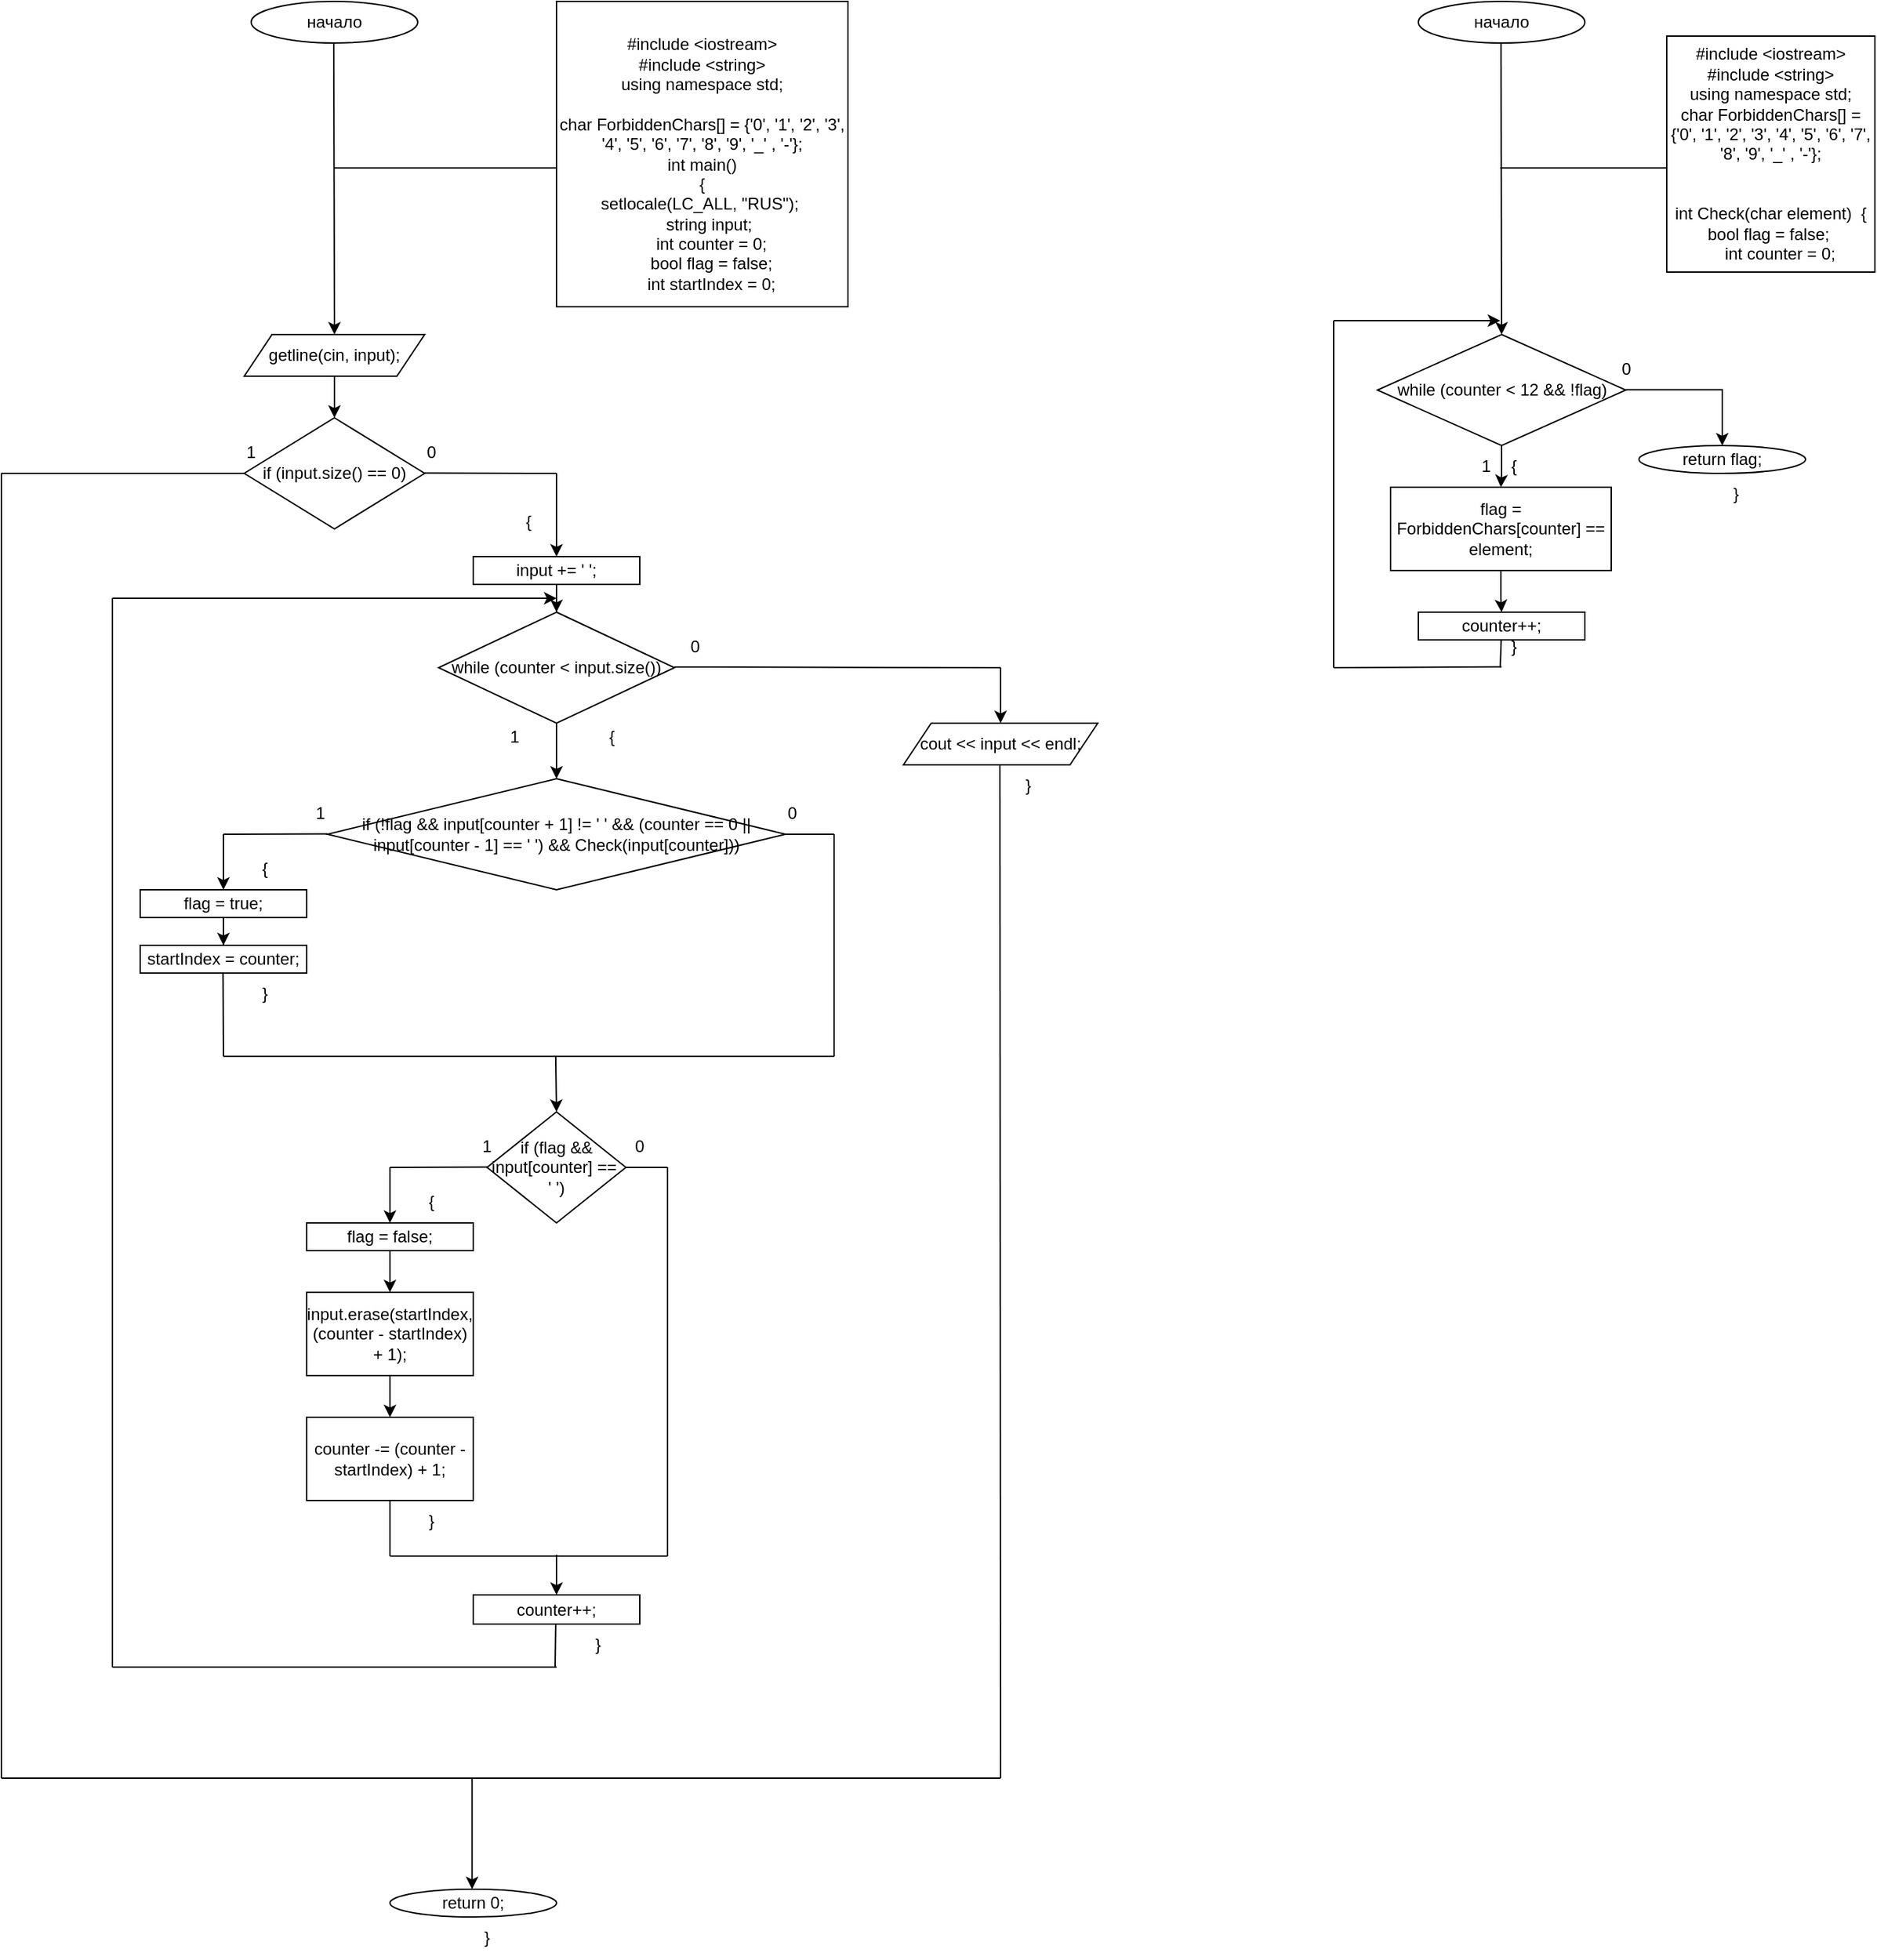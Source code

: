 <mxfile version="23.1.5" type="device">
  <diagram name="Страница — 1" id="jLp-ogEHKo0oMsUgEpOK">
    <mxGraphModel dx="1434" dy="844" grid="1" gridSize="10" guides="1" tooltips="1" connect="1" arrows="1" fold="1" page="1" pageScale="1" pageWidth="827" pageHeight="1169" math="0" shadow="0">
      <root>
        <mxCell id="0" />
        <mxCell id="1" parent="0" />
        <mxCell id="umgBaWDRt0BDjRgJaaFK-1" value="начало" style="ellipse;whiteSpace=wrap;html=1;" vertex="1" parent="1">
          <mxGeometry x="340" width="120" height="30" as="geometry" />
        </mxCell>
        <mxCell id="umgBaWDRt0BDjRgJaaFK-2" value="" style="endArrow=classic;html=1;rounded=0;" edge="1" parent="1">
          <mxGeometry width="50" height="50" relative="1" as="geometry">
            <mxPoint x="399.5" y="30" as="sourcePoint" />
            <mxPoint x="400" y="240" as="targetPoint" />
          </mxGeometry>
        </mxCell>
        <mxCell id="umgBaWDRt0BDjRgJaaFK-3" value="" style="endArrow=none;html=1;rounded=0;" edge="1" parent="1">
          <mxGeometry width="50" height="50" relative="1" as="geometry">
            <mxPoint x="400" y="120" as="sourcePoint" />
            <mxPoint x="560" y="120" as="targetPoint" />
          </mxGeometry>
        </mxCell>
        <mxCell id="umgBaWDRt0BDjRgJaaFK-4" value="&lt;br&gt;&lt;div&gt;#include &amp;lt;iostream&amp;gt;&lt;/div&gt;&lt;div&gt;#include &amp;lt;string&amp;gt;&lt;/div&gt;&lt;div&gt;using namespace std;&lt;/div&gt;&lt;div&gt;&lt;br&gt;&lt;/div&gt;char ForbiddenChars[] = {&#39;0&#39;, &#39;1&#39;, &#39;2&#39;, &#39;3&#39;, &#39;4&#39;, &#39;5&#39;, &#39;6&#39;, &#39;7&#39;, &#39;8&#39;, &#39;9&#39;, &#39;_&#39; , &#39;-&#39;};&lt;br&gt;&lt;div&gt;&lt;div&gt;int main()&lt;/div&gt;&lt;div&gt;{&lt;/div&gt;&lt;div&gt;setlocale(LC_ALL, &quot;RUS&quot;);&amp;nbsp;&lt;span style=&quot;&quot;&gt;&lt;/span&gt;&lt;/div&gt;&lt;div&gt;&lt;span style=&quot;&quot;&gt;&lt;span style=&quot;&quot;&gt;&lt;span style=&quot;white-space: pre;&quot;&gt;&amp;nbsp;&amp;nbsp;&amp;nbsp;&amp;nbsp;&lt;/span&gt;&lt;/span&gt;string input;&amp;nbsp;&lt;/span&gt;&lt;/div&gt;&lt;div&gt;&lt;span style=&quot;&quot;&gt;&lt;span style=&quot;&quot;&gt;&lt;span style=&quot;white-space: pre;&quot;&gt;&amp;nbsp;&amp;nbsp;&amp;nbsp;&amp;nbsp;&lt;/span&gt;&lt;/span&gt;int counter = 0;&lt;/span&gt;&lt;/div&gt;&lt;div&gt;&lt;span style=&quot;&quot;&gt;&lt;span style=&quot;&quot;&gt;&lt;span style=&quot;white-space: pre;&quot;&gt;&amp;nbsp;&amp;nbsp;&amp;nbsp;&amp;nbsp;&lt;/span&gt;&lt;/span&gt;bool flag = false;&lt;/span&gt;&lt;/div&gt;&lt;div&gt;&lt;span style=&quot;&quot;&gt;&lt;span style=&quot;&quot;&gt;&lt;span style=&quot;white-space: pre;&quot;&gt;&amp;nbsp;&amp;nbsp;&amp;nbsp;&amp;nbsp;&lt;/span&gt;&lt;/span&gt;int startIndex = 0;&lt;/span&gt;&lt;/div&gt;&lt;/div&gt;" style="rounded=0;whiteSpace=wrap;html=1;" vertex="1" parent="1">
          <mxGeometry x="560" width="210" height="220" as="geometry" />
        </mxCell>
        <mxCell id="umgBaWDRt0BDjRgJaaFK-7" style="edgeStyle=orthogonalEdgeStyle;rounded=0;orthogonalLoop=1;jettySize=auto;html=1;entryX=0.5;entryY=0;entryDx=0;entryDy=0;" edge="1" parent="1" source="umgBaWDRt0BDjRgJaaFK-5" target="umgBaWDRt0BDjRgJaaFK-6">
          <mxGeometry relative="1" as="geometry" />
        </mxCell>
        <mxCell id="umgBaWDRt0BDjRgJaaFK-5" value="getline(cin, input);" style="shape=parallelogram;perimeter=parallelogramPerimeter;whiteSpace=wrap;html=1;fixedSize=1;" vertex="1" parent="1">
          <mxGeometry x="335" y="240" width="130" height="30" as="geometry" />
        </mxCell>
        <mxCell id="umgBaWDRt0BDjRgJaaFK-6" value="if (input.size() == 0)" style="rhombus;whiteSpace=wrap;html=1;" vertex="1" parent="1">
          <mxGeometry x="335" y="300" width="130" height="80" as="geometry" />
        </mxCell>
        <mxCell id="umgBaWDRt0BDjRgJaaFK-8" value="" style="endArrow=none;html=1;rounded=0;" edge="1" parent="1">
          <mxGeometry width="50" height="50" relative="1" as="geometry">
            <mxPoint x="465" y="339.71" as="sourcePoint" />
            <mxPoint x="560" y="340" as="targetPoint" />
          </mxGeometry>
        </mxCell>
        <mxCell id="umgBaWDRt0BDjRgJaaFK-9" value="0" style="text;html=1;align=center;verticalAlign=middle;whiteSpace=wrap;rounded=0;" vertex="1" parent="1">
          <mxGeometry x="440" y="310" width="60" height="30" as="geometry" />
        </mxCell>
        <mxCell id="umgBaWDRt0BDjRgJaaFK-10" value="" style="endArrow=classic;html=1;rounded=0;" edge="1" parent="1">
          <mxGeometry width="50" height="50" relative="1" as="geometry">
            <mxPoint x="560" y="340" as="sourcePoint" />
            <mxPoint x="560" y="400" as="targetPoint" />
          </mxGeometry>
        </mxCell>
        <mxCell id="umgBaWDRt0BDjRgJaaFK-13" style="edgeStyle=orthogonalEdgeStyle;rounded=0;orthogonalLoop=1;jettySize=auto;html=1;entryX=0.5;entryY=0;entryDx=0;entryDy=0;" edge="1" parent="1" source="umgBaWDRt0BDjRgJaaFK-11" target="umgBaWDRt0BDjRgJaaFK-12">
          <mxGeometry relative="1" as="geometry" />
        </mxCell>
        <mxCell id="umgBaWDRt0BDjRgJaaFK-11" value="input += &#39; &#39;;" style="rounded=0;whiteSpace=wrap;html=1;" vertex="1" parent="1">
          <mxGeometry x="500" y="400" width="120" height="20" as="geometry" />
        </mxCell>
        <mxCell id="umgBaWDRt0BDjRgJaaFK-15" style="edgeStyle=orthogonalEdgeStyle;rounded=0;orthogonalLoop=1;jettySize=auto;html=1;entryX=0.5;entryY=0;entryDx=0;entryDy=0;" edge="1" parent="1" source="umgBaWDRt0BDjRgJaaFK-12" target="umgBaWDRt0BDjRgJaaFK-14">
          <mxGeometry relative="1" as="geometry" />
        </mxCell>
        <mxCell id="umgBaWDRt0BDjRgJaaFK-12" value="while (counter &amp;lt; input.size())" style="rhombus;whiteSpace=wrap;html=1;" vertex="1" parent="1">
          <mxGeometry x="475" y="440" width="170" height="80" as="geometry" />
        </mxCell>
        <mxCell id="umgBaWDRt0BDjRgJaaFK-14" value="if (!flag &amp;amp;&amp;amp; input[counter + 1] != &#39; &#39; &amp;amp;&amp;amp; (counter == 0 || input[counter - 1] == &#39; &#39;) &amp;amp;&amp;amp; Check(input[counter]))" style="rhombus;whiteSpace=wrap;html=1;" vertex="1" parent="1">
          <mxGeometry x="395" y="560" width="330" height="80" as="geometry" />
        </mxCell>
        <mxCell id="umgBaWDRt0BDjRgJaaFK-16" value="1" style="text;html=1;align=center;verticalAlign=middle;whiteSpace=wrap;rounded=0;" vertex="1" parent="1">
          <mxGeometry x="500" y="514.5" width="60" height="30" as="geometry" />
        </mxCell>
        <mxCell id="umgBaWDRt0BDjRgJaaFK-17" value="{" style="text;html=1;align=center;verticalAlign=middle;whiteSpace=wrap;rounded=0;" vertex="1" parent="1">
          <mxGeometry x="570" y="514.5" width="60" height="30" as="geometry" />
        </mxCell>
        <mxCell id="umgBaWDRt0BDjRgJaaFK-18" value="" style="endArrow=none;html=1;rounded=0;" edge="1" parent="1">
          <mxGeometry width="50" height="50" relative="1" as="geometry">
            <mxPoint x="320" y="600" as="sourcePoint" />
            <mxPoint x="395" y="599.71" as="targetPoint" />
          </mxGeometry>
        </mxCell>
        <mxCell id="umgBaWDRt0BDjRgJaaFK-19" value="1" style="text;html=1;align=center;verticalAlign=middle;whiteSpace=wrap;rounded=0;" vertex="1" parent="1">
          <mxGeometry x="360" y="570" width="60" height="30" as="geometry" />
        </mxCell>
        <mxCell id="umgBaWDRt0BDjRgJaaFK-20" value="" style="endArrow=classic;html=1;rounded=0;" edge="1" parent="1">
          <mxGeometry width="50" height="50" relative="1" as="geometry">
            <mxPoint x="320" y="600" as="sourcePoint" />
            <mxPoint x="320" y="640" as="targetPoint" />
          </mxGeometry>
        </mxCell>
        <mxCell id="umgBaWDRt0BDjRgJaaFK-23" style="edgeStyle=orthogonalEdgeStyle;rounded=0;orthogonalLoop=1;jettySize=auto;html=1;entryX=0.5;entryY=0;entryDx=0;entryDy=0;" edge="1" parent="1" source="umgBaWDRt0BDjRgJaaFK-21" target="umgBaWDRt0BDjRgJaaFK-22">
          <mxGeometry relative="1" as="geometry" />
        </mxCell>
        <mxCell id="umgBaWDRt0BDjRgJaaFK-21" value="flag = true;" style="rounded=0;whiteSpace=wrap;html=1;" vertex="1" parent="1">
          <mxGeometry x="260" y="640" width="120" height="20" as="geometry" />
        </mxCell>
        <mxCell id="umgBaWDRt0BDjRgJaaFK-22" value="startIndex = counter;" style="rounded=0;whiteSpace=wrap;html=1;" vertex="1" parent="1">
          <mxGeometry x="260" y="680" width="120" height="20" as="geometry" />
        </mxCell>
        <mxCell id="umgBaWDRt0BDjRgJaaFK-24" value="" style="endArrow=none;html=1;rounded=0;" edge="1" parent="1">
          <mxGeometry width="50" height="50" relative="1" as="geometry">
            <mxPoint x="320" y="760" as="sourcePoint" />
            <mxPoint x="319.71" y="700" as="targetPoint" />
          </mxGeometry>
        </mxCell>
        <mxCell id="umgBaWDRt0BDjRgJaaFK-25" value="{" style="text;html=1;align=center;verticalAlign=middle;whiteSpace=wrap;rounded=0;" vertex="1" parent="1">
          <mxGeometry x="320" y="610" width="60" height="30" as="geometry" />
        </mxCell>
        <mxCell id="umgBaWDRt0BDjRgJaaFK-26" value="}" style="text;html=1;align=center;verticalAlign=middle;whiteSpace=wrap;rounded=0;" vertex="1" parent="1">
          <mxGeometry x="320" y="700" width="60" height="30" as="geometry" />
        </mxCell>
        <mxCell id="umgBaWDRt0BDjRgJaaFK-27" value="" style="endArrow=none;html=1;rounded=0;" edge="1" parent="1">
          <mxGeometry width="50" height="50" relative="1" as="geometry">
            <mxPoint x="725" y="600" as="sourcePoint" />
            <mxPoint x="760" y="600" as="targetPoint" />
          </mxGeometry>
        </mxCell>
        <mxCell id="umgBaWDRt0BDjRgJaaFK-28" value="" style="endArrow=none;html=1;rounded=0;" edge="1" parent="1">
          <mxGeometry width="50" height="50" relative="1" as="geometry">
            <mxPoint x="760" y="760" as="sourcePoint" />
            <mxPoint x="760" y="600" as="targetPoint" />
          </mxGeometry>
        </mxCell>
        <mxCell id="umgBaWDRt0BDjRgJaaFK-29" value="" style="endArrow=none;html=1;rounded=0;" edge="1" parent="1">
          <mxGeometry width="50" height="50" relative="1" as="geometry">
            <mxPoint x="320" y="760" as="sourcePoint" />
            <mxPoint x="760" y="760" as="targetPoint" />
          </mxGeometry>
        </mxCell>
        <mxCell id="umgBaWDRt0BDjRgJaaFK-30" value="0" style="text;html=1;align=center;verticalAlign=middle;whiteSpace=wrap;rounded=0;" vertex="1" parent="1">
          <mxGeometry x="700" y="570" width="60" height="30" as="geometry" />
        </mxCell>
        <mxCell id="umgBaWDRt0BDjRgJaaFK-31" value="" style="endArrow=classic;html=1;rounded=0;" edge="1" parent="1">
          <mxGeometry width="50" height="50" relative="1" as="geometry">
            <mxPoint x="559.43" y="760" as="sourcePoint" />
            <mxPoint x="560" y="800" as="targetPoint" />
          </mxGeometry>
        </mxCell>
        <mxCell id="umgBaWDRt0BDjRgJaaFK-32" value="if (flag &amp;amp;&amp;amp; input[counter] ==&amp;nbsp; &#39; &#39;)" style="rhombus;whiteSpace=wrap;html=1;" vertex="1" parent="1">
          <mxGeometry x="510" y="800" width="100" height="80" as="geometry" />
        </mxCell>
        <mxCell id="umgBaWDRt0BDjRgJaaFK-33" value="" style="endArrow=none;html=1;rounded=0;" edge="1" parent="1">
          <mxGeometry width="50" height="50" relative="1" as="geometry">
            <mxPoint x="440" y="840" as="sourcePoint" />
            <mxPoint x="510" y="839.71" as="targetPoint" />
          </mxGeometry>
        </mxCell>
        <mxCell id="umgBaWDRt0BDjRgJaaFK-34" value="1" style="text;html=1;align=center;verticalAlign=middle;whiteSpace=wrap;rounded=0;" vertex="1" parent="1">
          <mxGeometry x="480" y="810" width="60" height="30" as="geometry" />
        </mxCell>
        <mxCell id="umgBaWDRt0BDjRgJaaFK-35" value="" style="endArrow=classic;html=1;rounded=0;" edge="1" parent="1">
          <mxGeometry width="50" height="50" relative="1" as="geometry">
            <mxPoint x="440" y="840" as="sourcePoint" />
            <mxPoint x="440" y="880" as="targetPoint" />
          </mxGeometry>
        </mxCell>
        <mxCell id="umgBaWDRt0BDjRgJaaFK-38" style="edgeStyle=orthogonalEdgeStyle;rounded=0;orthogonalLoop=1;jettySize=auto;html=1;entryX=0.5;entryY=0;entryDx=0;entryDy=0;" edge="1" parent="1" source="umgBaWDRt0BDjRgJaaFK-36" target="umgBaWDRt0BDjRgJaaFK-37">
          <mxGeometry relative="1" as="geometry" />
        </mxCell>
        <mxCell id="umgBaWDRt0BDjRgJaaFK-36" value="flag = false;" style="rounded=0;whiteSpace=wrap;html=1;" vertex="1" parent="1">
          <mxGeometry x="380" y="880" width="120" height="20" as="geometry" />
        </mxCell>
        <mxCell id="umgBaWDRt0BDjRgJaaFK-40" style="edgeStyle=orthogonalEdgeStyle;rounded=0;orthogonalLoop=1;jettySize=auto;html=1;entryX=0.5;entryY=0;entryDx=0;entryDy=0;" edge="1" parent="1" source="umgBaWDRt0BDjRgJaaFK-37" target="umgBaWDRt0BDjRgJaaFK-39">
          <mxGeometry relative="1" as="geometry" />
        </mxCell>
        <mxCell id="umgBaWDRt0BDjRgJaaFK-37" value="input.erase(startIndex, (counter - startIndex) + 1);" style="rounded=0;whiteSpace=wrap;html=1;" vertex="1" parent="1">
          <mxGeometry x="380" y="930" width="120" height="60" as="geometry" />
        </mxCell>
        <mxCell id="umgBaWDRt0BDjRgJaaFK-39" value="counter -= (counter - startIndex) + 1;" style="rounded=0;whiteSpace=wrap;html=1;" vertex="1" parent="1">
          <mxGeometry x="380" y="1020" width="120" height="60" as="geometry" />
        </mxCell>
        <mxCell id="umgBaWDRt0BDjRgJaaFK-41" value="{" style="text;html=1;align=center;verticalAlign=middle;whiteSpace=wrap;rounded=0;" vertex="1" parent="1">
          <mxGeometry x="440" y="850" width="60" height="30" as="geometry" />
        </mxCell>
        <mxCell id="umgBaWDRt0BDjRgJaaFK-42" value="" style="endArrow=none;html=1;rounded=0;" edge="1" parent="1">
          <mxGeometry width="50" height="50" relative="1" as="geometry">
            <mxPoint x="440" y="1120" as="sourcePoint" />
            <mxPoint x="440" y="1080" as="targetPoint" />
          </mxGeometry>
        </mxCell>
        <mxCell id="umgBaWDRt0BDjRgJaaFK-43" value="}" style="text;html=1;align=center;verticalAlign=middle;whiteSpace=wrap;rounded=0;" vertex="1" parent="1">
          <mxGeometry x="440" y="1080" width="60" height="30" as="geometry" />
        </mxCell>
        <mxCell id="umgBaWDRt0BDjRgJaaFK-45" value="" style="endArrow=none;html=1;rounded=0;" edge="1" parent="1">
          <mxGeometry width="50" height="50" relative="1" as="geometry">
            <mxPoint x="440" y="1120" as="sourcePoint" />
            <mxPoint x="640" y="1120" as="targetPoint" />
          </mxGeometry>
        </mxCell>
        <mxCell id="umgBaWDRt0BDjRgJaaFK-46" value="" style="endArrow=none;html=1;rounded=0;" edge="1" parent="1">
          <mxGeometry width="50" height="50" relative="1" as="geometry">
            <mxPoint x="610" y="840" as="sourcePoint" />
            <mxPoint x="640" y="840" as="targetPoint" />
          </mxGeometry>
        </mxCell>
        <mxCell id="umgBaWDRt0BDjRgJaaFK-47" value="" style="endArrow=none;html=1;rounded=0;" edge="1" parent="1">
          <mxGeometry width="50" height="50" relative="1" as="geometry">
            <mxPoint x="640" y="1120" as="sourcePoint" />
            <mxPoint x="640" y="840" as="targetPoint" />
          </mxGeometry>
        </mxCell>
        <mxCell id="umgBaWDRt0BDjRgJaaFK-48" value="" style="endArrow=classic;html=1;rounded=0;entryX=0.5;entryY=0;entryDx=0;entryDy=0;" edge="1" parent="1" target="umgBaWDRt0BDjRgJaaFK-49">
          <mxGeometry width="50" height="50" relative="1" as="geometry">
            <mxPoint x="560" y="1119" as="sourcePoint" />
            <mxPoint x="560" y="1169" as="targetPoint" />
          </mxGeometry>
        </mxCell>
        <mxCell id="umgBaWDRt0BDjRgJaaFK-49" value="counter++;" style="rounded=0;whiteSpace=wrap;html=1;" vertex="1" parent="1">
          <mxGeometry x="500" y="1148" width="120" height="21" as="geometry" />
        </mxCell>
        <mxCell id="umgBaWDRt0BDjRgJaaFK-50" value="" style="endArrow=none;html=1;rounded=0;" edge="1" parent="1">
          <mxGeometry width="50" height="50" relative="1" as="geometry">
            <mxPoint x="559" y="1200" as="sourcePoint" />
            <mxPoint x="559.43" y="1169" as="targetPoint" />
          </mxGeometry>
        </mxCell>
        <mxCell id="umgBaWDRt0BDjRgJaaFK-51" value="" style="endArrow=none;html=1;rounded=0;" edge="1" parent="1">
          <mxGeometry width="50" height="50" relative="1" as="geometry">
            <mxPoint x="240" y="1200" as="sourcePoint" />
            <mxPoint x="560" y="1200" as="targetPoint" />
          </mxGeometry>
        </mxCell>
        <mxCell id="umgBaWDRt0BDjRgJaaFK-52" value="" style="endArrow=none;html=1;rounded=0;" edge="1" parent="1">
          <mxGeometry width="50" height="50" relative="1" as="geometry">
            <mxPoint x="240" y="1200" as="sourcePoint" />
            <mxPoint x="240" y="430" as="targetPoint" />
          </mxGeometry>
        </mxCell>
        <mxCell id="umgBaWDRt0BDjRgJaaFK-53" value="" style="endArrow=classic;html=1;rounded=0;" edge="1" parent="1">
          <mxGeometry width="50" height="50" relative="1" as="geometry">
            <mxPoint x="240" y="430" as="sourcePoint" />
            <mxPoint x="560" y="430" as="targetPoint" />
          </mxGeometry>
        </mxCell>
        <mxCell id="umgBaWDRt0BDjRgJaaFK-54" value="}" style="text;html=1;align=center;verticalAlign=middle;whiteSpace=wrap;rounded=0;" vertex="1" parent="1">
          <mxGeometry x="560" y="1169" width="60" height="30" as="geometry" />
        </mxCell>
        <mxCell id="umgBaWDRt0BDjRgJaaFK-55" value="" style="endArrow=none;html=1;rounded=0;" edge="1" parent="1">
          <mxGeometry width="50" height="50" relative="1" as="geometry">
            <mxPoint x="645" y="479.5" as="sourcePoint" />
            <mxPoint x="880" y="480" as="targetPoint" />
          </mxGeometry>
        </mxCell>
        <mxCell id="umgBaWDRt0BDjRgJaaFK-56" value="0" style="text;html=1;align=center;verticalAlign=middle;whiteSpace=wrap;rounded=0;" vertex="1" parent="1">
          <mxGeometry x="630" y="450" width="60" height="30" as="geometry" />
        </mxCell>
        <mxCell id="umgBaWDRt0BDjRgJaaFK-57" value="" style="endArrow=classic;html=1;rounded=0;" edge="1" parent="1">
          <mxGeometry width="50" height="50" relative="1" as="geometry">
            <mxPoint x="880" y="480" as="sourcePoint" />
            <mxPoint x="880" y="520" as="targetPoint" />
          </mxGeometry>
        </mxCell>
        <mxCell id="umgBaWDRt0BDjRgJaaFK-58" value="cout &amp;lt;&amp;lt; input &amp;lt;&amp;lt; endl;" style="shape=parallelogram;perimeter=parallelogramPerimeter;whiteSpace=wrap;html=1;fixedSize=1;" vertex="1" parent="1">
          <mxGeometry x="810" y="520" width="140" height="30" as="geometry" />
        </mxCell>
        <mxCell id="umgBaWDRt0BDjRgJaaFK-59" value="" style="endArrow=none;html=1;rounded=0;" edge="1" parent="1">
          <mxGeometry width="50" height="50" relative="1" as="geometry">
            <mxPoint x="160" y="340" as="sourcePoint" />
            <mxPoint x="335" y="340" as="targetPoint" />
          </mxGeometry>
        </mxCell>
        <mxCell id="umgBaWDRt0BDjRgJaaFK-60" value="{" style="text;html=1;align=center;verticalAlign=middle;whiteSpace=wrap;rounded=0;" vertex="1" parent="1">
          <mxGeometry x="510" y="360" width="60" height="30" as="geometry" />
        </mxCell>
        <mxCell id="umgBaWDRt0BDjRgJaaFK-61" value="" style="endArrow=none;html=1;rounded=0;" edge="1" parent="1">
          <mxGeometry width="50" height="50" relative="1" as="geometry">
            <mxPoint x="879.5" y="550" as="sourcePoint" />
            <mxPoint x="880" y="1280" as="targetPoint" />
          </mxGeometry>
        </mxCell>
        <mxCell id="umgBaWDRt0BDjRgJaaFK-62" value="}" style="text;html=1;align=center;verticalAlign=middle;whiteSpace=wrap;rounded=0;" vertex="1" parent="1">
          <mxGeometry x="870" y="550" width="60" height="30" as="geometry" />
        </mxCell>
        <mxCell id="umgBaWDRt0BDjRgJaaFK-63" value="" style="endArrow=none;html=1;rounded=0;" edge="1" parent="1">
          <mxGeometry width="50" height="50" relative="1" as="geometry">
            <mxPoint x="160" y="1280" as="sourcePoint" />
            <mxPoint x="160" y="340" as="targetPoint" />
          </mxGeometry>
        </mxCell>
        <mxCell id="umgBaWDRt0BDjRgJaaFK-64" value="" style="endArrow=none;html=1;rounded=0;" edge="1" parent="1">
          <mxGeometry width="50" height="50" relative="1" as="geometry">
            <mxPoint x="160" y="1280" as="sourcePoint" />
            <mxPoint x="880" y="1280" as="targetPoint" />
          </mxGeometry>
        </mxCell>
        <mxCell id="umgBaWDRt0BDjRgJaaFK-65" value="" style="endArrow=classic;html=1;rounded=0;" edge="1" parent="1">
          <mxGeometry width="50" height="50" relative="1" as="geometry">
            <mxPoint x="499.17" y="1280" as="sourcePoint" />
            <mxPoint x="499.17" y="1360" as="targetPoint" />
          </mxGeometry>
        </mxCell>
        <mxCell id="umgBaWDRt0BDjRgJaaFK-66" value="return 0;" style="ellipse;whiteSpace=wrap;html=1;" vertex="1" parent="1">
          <mxGeometry x="440" y="1360" width="120" height="20" as="geometry" />
        </mxCell>
        <mxCell id="umgBaWDRt0BDjRgJaaFK-67" value="1" style="text;html=1;align=center;verticalAlign=middle;whiteSpace=wrap;rounded=0;" vertex="1" parent="1">
          <mxGeometry x="310" y="310" width="60" height="30" as="geometry" />
        </mxCell>
        <mxCell id="umgBaWDRt0BDjRgJaaFK-68" value="0" style="text;html=1;align=center;verticalAlign=middle;whiteSpace=wrap;rounded=0;" vertex="1" parent="1">
          <mxGeometry x="590" y="810" width="60" height="30" as="geometry" />
        </mxCell>
        <mxCell id="umgBaWDRt0BDjRgJaaFK-69" value="начало" style="ellipse;whiteSpace=wrap;html=1;" vertex="1" parent="1">
          <mxGeometry x="1181" width="120" height="30" as="geometry" />
        </mxCell>
        <mxCell id="umgBaWDRt0BDjRgJaaFK-71" value="" style="endArrow=classic;html=1;rounded=0;" edge="1" parent="1">
          <mxGeometry width="50" height="50" relative="1" as="geometry">
            <mxPoint x="1240.58" y="30" as="sourcePoint" />
            <mxPoint x="1241" y="240" as="targetPoint" />
          </mxGeometry>
        </mxCell>
        <mxCell id="umgBaWDRt0BDjRgJaaFK-72" value="" style="endArrow=none;html=1;rounded=0;" edge="1" parent="1">
          <mxGeometry width="50" height="50" relative="1" as="geometry">
            <mxPoint x="1240" y="120" as="sourcePoint" />
            <mxPoint x="1360" y="120" as="targetPoint" />
          </mxGeometry>
        </mxCell>
        <mxCell id="umgBaWDRt0BDjRgJaaFK-73" value="&lt;div&gt;#include &amp;lt;iostream&amp;gt;&lt;/div&gt;&lt;div&gt;#include &amp;lt;string&amp;gt;&lt;/div&gt;&lt;div&gt;using namespace std;&lt;/div&gt;&lt;div&gt;char ForbiddenChars[] = {&#39;0&#39;, &#39;1&#39;, &#39;2&#39;, &#39;3&#39;, &#39;4&#39;, &#39;5&#39;, &#39;6&#39;, &#39;7&#39;, &#39;8&#39;, &#39;9&#39;, &#39;_&#39; , &#39;-&#39;};&lt;/div&gt;&lt;div&gt;&lt;br&gt;&lt;/div&gt;&lt;div&gt;&lt;div&gt;&lt;br&gt;&lt;/div&gt;&lt;div&gt;int Check(char element)&amp;nbsp;&amp;nbsp;&lt;span style=&quot;background-color: initial;&quot;&gt;{&lt;/span&gt;&lt;/div&gt;&lt;div&gt;bool flag = false;&amp;nbsp;&lt;span style=&quot;&quot;&gt;&lt;/span&gt;&lt;/div&gt;&lt;div&gt;&lt;span style=&quot;&quot;&gt;&lt;span style=&quot;&quot;&gt;&lt;span style=&quot;white-space: pre;&quot;&gt;&amp;nbsp;&amp;nbsp;&amp;nbsp;&amp;nbsp;&lt;/span&gt;&lt;/span&gt;int counter = 0;&lt;/span&gt;&lt;/div&gt;&lt;/div&gt;" style="rounded=0;whiteSpace=wrap;html=1;" vertex="1" parent="1">
          <mxGeometry x="1360" y="25" width="150" height="170" as="geometry" />
        </mxCell>
        <mxCell id="umgBaWDRt0BDjRgJaaFK-76" style="edgeStyle=orthogonalEdgeStyle;rounded=0;orthogonalLoop=1;jettySize=auto;html=1;entryX=0.5;entryY=0;entryDx=0;entryDy=0;" edge="1" parent="1" source="umgBaWDRt0BDjRgJaaFK-74" target="umgBaWDRt0BDjRgJaaFK-75">
          <mxGeometry relative="1" as="geometry" />
        </mxCell>
        <mxCell id="umgBaWDRt0BDjRgJaaFK-74" value="while (counter &amp;lt; 12 &amp;amp;&amp;amp; !flag)" style="rhombus;whiteSpace=wrap;html=1;" vertex="1" parent="1">
          <mxGeometry x="1151.5" y="240" width="179" height="80" as="geometry" />
        </mxCell>
        <mxCell id="umgBaWDRt0BDjRgJaaFK-78" style="edgeStyle=orthogonalEdgeStyle;rounded=0;orthogonalLoop=1;jettySize=auto;html=1;entryX=0.5;entryY=0;entryDx=0;entryDy=0;" edge="1" parent="1" source="umgBaWDRt0BDjRgJaaFK-75" target="umgBaWDRt0BDjRgJaaFK-77">
          <mxGeometry relative="1" as="geometry" />
        </mxCell>
        <mxCell id="umgBaWDRt0BDjRgJaaFK-75" value="flag = ForbiddenChars[counter] == element;" style="rounded=0;whiteSpace=wrap;html=1;" vertex="1" parent="1">
          <mxGeometry x="1161" y="350" width="159" height="60" as="geometry" />
        </mxCell>
        <mxCell id="umgBaWDRt0BDjRgJaaFK-77" value="counter++;" style="rounded=0;whiteSpace=wrap;html=1;" vertex="1" parent="1">
          <mxGeometry x="1181" y="440" width="120" height="20" as="geometry" />
        </mxCell>
        <mxCell id="umgBaWDRt0BDjRgJaaFK-79" value="" style="endArrow=none;html=1;rounded=0;" edge="1" parent="1">
          <mxGeometry width="50" height="50" relative="1" as="geometry">
            <mxPoint x="1240" y="480" as="sourcePoint" />
            <mxPoint x="1240.71" y="460" as="targetPoint" />
          </mxGeometry>
        </mxCell>
        <mxCell id="umgBaWDRt0BDjRgJaaFK-80" value="" style="endArrow=none;html=1;rounded=0;" edge="1" parent="1">
          <mxGeometry width="50" height="50" relative="1" as="geometry">
            <mxPoint x="1120" y="480" as="sourcePoint" />
            <mxPoint x="1241" y="479.43" as="targetPoint" />
          </mxGeometry>
        </mxCell>
        <mxCell id="umgBaWDRt0BDjRgJaaFK-81" value="" style="endArrow=none;html=1;rounded=0;" edge="1" parent="1">
          <mxGeometry width="50" height="50" relative="1" as="geometry">
            <mxPoint x="1120" y="480" as="sourcePoint" />
            <mxPoint x="1120" y="230" as="targetPoint" />
          </mxGeometry>
        </mxCell>
        <mxCell id="umgBaWDRt0BDjRgJaaFK-82" value="" style="endArrow=classic;html=1;rounded=0;" edge="1" parent="1">
          <mxGeometry width="50" height="50" relative="1" as="geometry">
            <mxPoint x="1120" y="230" as="sourcePoint" />
            <mxPoint x="1240" y="230" as="targetPoint" />
          </mxGeometry>
        </mxCell>
        <mxCell id="umgBaWDRt0BDjRgJaaFK-83" value="1" style="text;html=1;align=center;verticalAlign=middle;whiteSpace=wrap;rounded=0;" vertex="1" parent="1">
          <mxGeometry x="1200" y="320" width="60" height="30" as="geometry" />
        </mxCell>
        <mxCell id="umgBaWDRt0BDjRgJaaFK-84" value="{" style="text;html=1;align=center;verticalAlign=middle;whiteSpace=wrap;rounded=0;" vertex="1" parent="1">
          <mxGeometry x="1220" y="320" width="60" height="30" as="geometry" />
        </mxCell>
        <mxCell id="umgBaWDRt0BDjRgJaaFK-85" value="}" style="text;html=1;align=center;verticalAlign=middle;whiteSpace=wrap;rounded=0;" vertex="1" parent="1">
          <mxGeometry x="1220" y="450" width="60" height="30" as="geometry" />
        </mxCell>
        <mxCell id="umgBaWDRt0BDjRgJaaFK-86" value="" style="endArrow=none;html=1;rounded=0;" edge="1" parent="1">
          <mxGeometry width="50" height="50" relative="1" as="geometry">
            <mxPoint x="1330.5" y="279.71" as="sourcePoint" />
            <mxPoint x="1400.5" y="279.71" as="targetPoint" />
          </mxGeometry>
        </mxCell>
        <mxCell id="umgBaWDRt0BDjRgJaaFK-87" value="0" style="text;html=1;align=center;verticalAlign=middle;whiteSpace=wrap;rounded=0;" vertex="1" parent="1">
          <mxGeometry x="1301" y="250" width="60" height="30" as="geometry" />
        </mxCell>
        <mxCell id="umgBaWDRt0BDjRgJaaFK-88" value="" style="endArrow=classic;html=1;rounded=0;" edge="1" parent="1">
          <mxGeometry width="50" height="50" relative="1" as="geometry">
            <mxPoint x="1400" y="280" as="sourcePoint" />
            <mxPoint x="1400" y="320" as="targetPoint" />
          </mxGeometry>
        </mxCell>
        <mxCell id="umgBaWDRt0BDjRgJaaFK-89" value="return flag;" style="ellipse;whiteSpace=wrap;html=1;" vertex="1" parent="1">
          <mxGeometry x="1340" y="320" width="120" height="20" as="geometry" />
        </mxCell>
        <mxCell id="umgBaWDRt0BDjRgJaaFK-90" value="}" style="text;html=1;align=center;verticalAlign=middle;whiteSpace=wrap;rounded=0;" vertex="1" parent="1">
          <mxGeometry x="480" y="1380" width="60" height="30" as="geometry" />
        </mxCell>
        <mxCell id="umgBaWDRt0BDjRgJaaFK-91" value="}" style="text;html=1;align=center;verticalAlign=middle;whiteSpace=wrap;rounded=0;" vertex="1" parent="1">
          <mxGeometry x="1380" y="340" width="60" height="30" as="geometry" />
        </mxCell>
      </root>
    </mxGraphModel>
  </diagram>
</mxfile>
